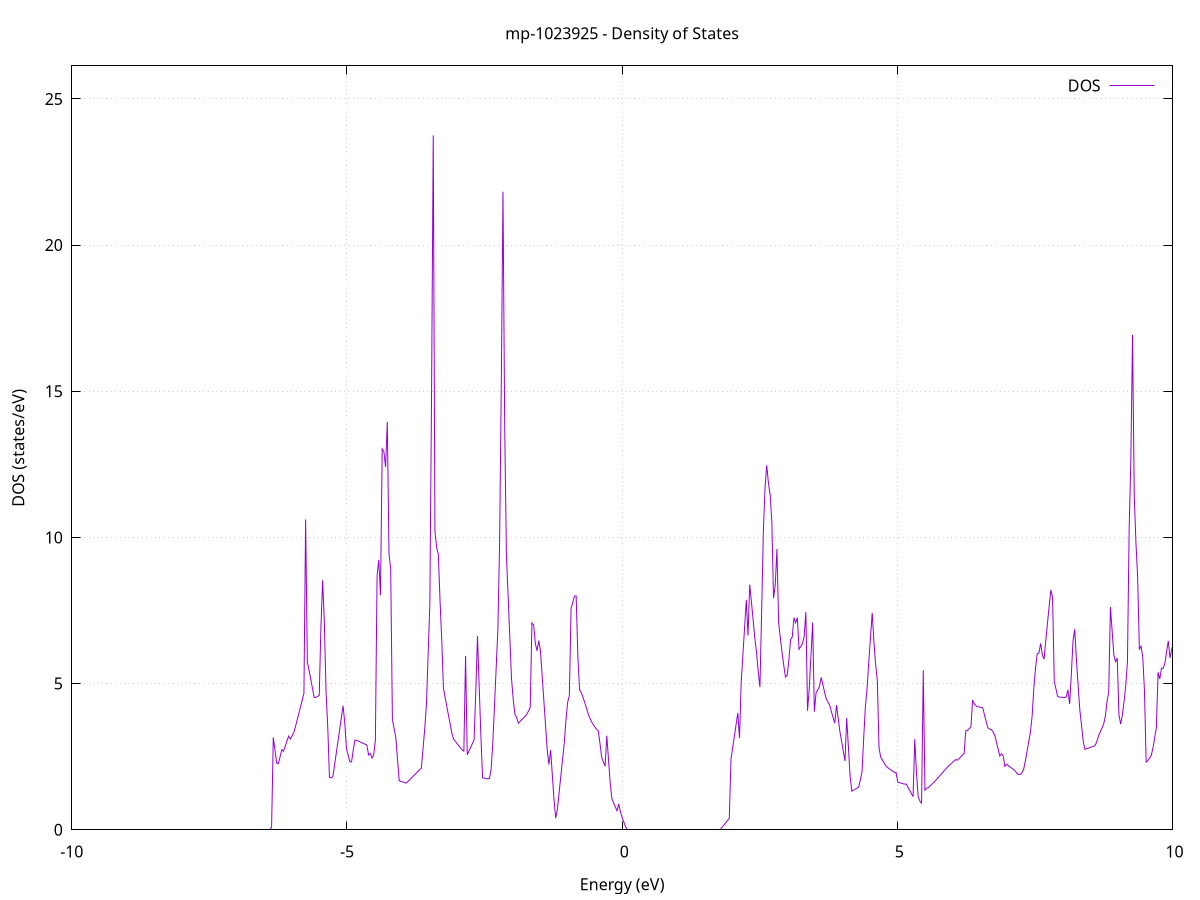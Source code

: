 set title 'mp-1023925 - Density of States'
set xlabel 'Energy (eV)'
set ylabel 'DOS (states/eV)'
set grid
set xrange [-10:10]
set yrange [0:26.129]
set xzeroaxis lt -1
set terminal png size 800,600
set output 'mp-1023925_dos_gnuplot.png'
plot '-' using 1:2 with lines title 'DOS'
-41.181500 0.000000
-41.150600 0.000000
-41.119700 0.000000
-41.088800 0.000000
-41.057900 0.000000
-41.026900 0.000000
-40.996000 0.000000
-40.965100 0.000000
-40.934200 0.000000
-40.903300 0.000000
-40.872400 0.000000
-40.841400 0.000000
-40.810500 0.000000
-40.779600 0.000000
-40.748700 0.000000
-40.717800 0.000000
-40.686900 0.000000
-40.655900 0.000000
-40.625000 0.000000
-40.594100 0.000000
-40.563200 0.000000
-40.532300 0.000000
-40.501400 0.000000
-40.470400 0.000000
-40.439500 0.000000
-40.408600 0.000000
-40.377700 0.000000
-40.346800 0.000000
-40.315900 0.000000
-40.284900 0.000000
-40.254000 0.000000
-40.223100 0.000000
-40.192200 0.000000
-40.161300 0.000000
-40.130400 0.000000
-40.099400 0.000000
-40.068500 0.000000
-40.037600 0.000000
-40.006700 0.000000
-39.975800 0.000000
-39.944900 0.000000
-39.913900 0.000000
-39.883000 0.000000
-39.852100 0.000000
-39.821200 0.000000
-39.790300 0.000000
-39.759400 0.000000
-39.728500 0.000000
-39.697500 0.000000
-39.666600 0.000000
-39.635700 0.000000
-39.604800 0.000000
-39.573900 0.000000
-39.543000 0.000000
-39.512000 0.000000
-39.481100 0.000000
-39.450200 0.000000
-39.419300 0.000000
-39.388400 0.000000
-39.357500 0.000000
-39.326500 0.000000
-39.295600 0.000000
-39.264700 0.000000
-39.233800 0.000000
-39.202900 0.000000
-39.172000 0.000000
-39.141000 0.000000
-39.110100 0.000000
-39.079200 0.000000
-39.048300 0.000000
-39.017400 0.000000
-38.986500 0.000000
-38.955500 0.000000
-38.924600 0.000000
-38.893700 0.000000
-38.862800 0.000000
-38.831900 0.000000
-38.801000 0.000000
-38.770000 0.000000
-38.739100 0.000000
-38.708200 0.000000
-38.677300 0.000000
-38.646400 0.000000
-38.615500 0.000000
-38.584500 0.000000
-38.553600 0.000000
-38.522700 0.000000
-38.491800 0.000000
-38.460900 0.000000
-38.430000 0.000000
-38.399000 0.000000
-38.368100 18.026700
-38.337200 32.015800
-38.306300 18.551400
-38.275400 12.544000
-38.244500 13.430800
-38.213500 18.623800
-38.182600 29.931300
-38.151700 91.644000
-38.120800 41.831000
-38.089900 26.146900
-38.059000 6.517300
-38.028000 0.000000
-37.997100 0.000000
-37.966200 0.000000
-37.935300 0.000000
-37.904400 0.000000
-37.873500 0.000000
-37.842500 0.000000
-37.811600 0.000000
-37.780700 0.000000
-37.749800 0.000000
-37.718900 0.000000
-37.688000 0.000000
-37.657000 0.000000
-37.626100 0.000000
-37.595200 0.000000
-37.564300 0.000000
-37.533400 0.000000
-37.502500 0.000000
-37.471500 0.000000
-37.440600 0.000000
-37.409700 0.000000
-37.378800 0.000000
-37.347900 0.000000
-37.317000 0.000000
-37.286100 0.000000
-37.255100 0.000000
-37.224200 0.000000
-37.193300 0.000000
-37.162400 0.000000
-37.131500 0.000000
-37.100600 0.000000
-37.069600 0.000000
-37.038700 0.000000
-37.007800 0.000000
-36.976900 0.000000
-36.946000 0.000000
-36.915100 0.000000
-36.884100 0.000000
-36.853200 0.000000
-36.822300 0.000000
-36.791400 0.000000
-36.760500 0.000000
-36.729600 0.000000
-36.698600 0.000000
-36.667700 0.000000
-36.636800 0.000000
-36.605900 0.000000
-36.575000 0.000000
-36.544100 0.000000
-36.513100 0.000000
-36.482200 0.000000
-36.451300 0.000000
-36.420400 0.000000
-36.389500 0.000000
-36.358600 0.000000
-36.327600 0.000000
-36.296700 0.000000
-36.265800 0.000000
-36.234900 0.000000
-36.204000 0.000000
-36.173100 0.000000
-36.142100 0.000000
-36.111200 0.000000
-36.080300 0.000000
-36.049400 0.000000
-36.018500 0.000000
-35.987600 0.000000
-35.956600 0.000000
-35.925700 0.000000
-35.894800 0.000000
-35.863900 0.000000
-35.833000 0.000000
-35.802100 0.000000
-35.771100 0.000000
-35.740200 0.000000
-35.709300 0.000000
-35.678400 0.000000
-35.647500 0.000000
-35.616600 0.000000
-35.585600 0.000000
-35.554700 0.000000
-35.523800 0.000000
-35.492900 0.000000
-35.462000 0.000000
-35.431100 0.000000
-35.400100 0.000000
-35.369200 0.000000
-35.338300 0.000000
-35.307400 0.000000
-35.276500 0.000000
-35.245600 0.000000
-35.214600 0.000000
-35.183700 0.000000
-35.152800 0.000000
-35.121900 0.000000
-35.091000 0.000000
-35.060100 0.000000
-35.029200 0.000000
-34.998200 0.000000
-34.967300 0.000000
-34.936400 0.000000
-34.905500 0.000000
-34.874600 0.000000
-34.843700 0.000000
-34.812700 0.000000
-34.781800 0.000000
-34.750900 0.000000
-34.720000 0.000000
-34.689100 0.000000
-34.658200 0.000000
-34.627200 0.000000
-34.596300 0.000000
-34.565400 0.000000
-34.534500 0.000000
-34.503600 0.000000
-34.472700 0.000000
-34.441700 0.000000
-34.410800 0.000000
-34.379900 0.000000
-34.349000 0.000000
-34.318100 0.000000
-34.287200 0.000000
-34.256200 0.000000
-34.225300 0.000000
-34.194400 0.000000
-34.163500 0.000000
-34.132600 0.000000
-34.101700 0.000000
-34.070700 0.000000
-34.039800 0.000000
-34.008900 0.000000
-33.978000 0.000000
-33.947100 0.000000
-33.916200 0.000000
-33.885200 0.000000
-33.854300 0.000000
-33.823400 0.000000
-33.792500 0.000000
-33.761600 0.000000
-33.730700 0.000000
-33.699700 0.000000
-33.668800 0.000000
-33.637900 0.000000
-33.607000 0.000000
-33.576100 0.000000
-33.545200 0.000000
-33.514200 0.000000
-33.483300 0.000000
-33.452400 0.000000
-33.421500 0.000000
-33.390600 0.000000
-33.359700 0.000000
-33.328700 0.000000
-33.297800 0.000000
-33.266900 0.000000
-33.236000 0.000000
-33.205100 0.000000
-33.174200 0.000000
-33.143200 0.000000
-33.112300 0.000000
-33.081400 0.000000
-33.050500 0.000000
-33.019600 0.000000
-32.988700 0.000000
-32.957700 0.000000
-32.926800 0.000000
-32.895900 0.000000
-32.865000 0.000000
-32.834100 0.000000
-32.803200 0.000000
-32.772200 0.000000
-32.741300 0.000000
-32.710400 0.000000
-32.679500 0.000000
-32.648600 0.000000
-32.617700 0.000000
-32.586800 0.000000
-32.555800 0.000000
-32.524900 0.000000
-32.494000 0.000000
-32.463100 0.000000
-32.432200 0.000000
-32.401300 0.000000
-32.370300 0.000000
-32.339400 0.000000
-32.308500 0.000000
-32.277600 0.000000
-32.246700 0.000000
-32.215800 0.000000
-32.184800 0.000000
-32.153900 0.000000
-32.123000 0.000000
-32.092100 0.000000
-32.061200 0.000000
-32.030300 0.000000
-31.999300 0.000000
-31.968400 0.000000
-31.937500 0.000000
-31.906600 0.000000
-31.875700 0.000000
-31.844800 0.000000
-31.813800 0.000000
-31.782900 0.000000
-31.752000 0.000000
-31.721100 0.000000
-31.690200 0.000000
-31.659300 0.000000
-31.628300 0.000000
-31.597400 0.000000
-31.566500 0.000000
-31.535600 0.000000
-31.504700 0.000000
-31.473800 0.000000
-31.442800 0.000000
-31.411900 0.000000
-31.381000 0.000000
-31.350100 0.000000
-31.319200 0.000000
-31.288300 0.000000
-31.257300 0.000000
-31.226400 0.000000
-31.195500 0.000000
-31.164600 0.000000
-31.133700 0.000000
-31.102800 0.000000
-31.071800 0.000000
-31.040900 0.000000
-31.010000 0.000000
-30.979100 0.000000
-30.948200 0.000000
-30.917300 0.000000
-30.886300 0.000000
-30.855400 0.000000
-30.824500 0.000000
-30.793600 0.000000
-30.762700 0.000000
-30.731800 0.000000
-30.700800 0.000000
-30.669900 0.000000
-30.639000 0.000000
-30.608100 0.000000
-30.577200 0.000000
-30.546300 0.000000
-30.515300 0.000000
-30.484400 0.000000
-30.453500 0.000000
-30.422600 0.000000
-30.391700 0.000000
-30.360800 0.000000
-30.329800 0.000000
-30.298900 0.000000
-30.268000 0.000000
-30.237100 0.000000
-30.206200 0.000000
-30.175300 0.000000
-30.144400 0.000000
-30.113400 0.000000
-30.082500 0.000000
-30.051600 0.000000
-30.020700 0.000000
-29.989800 0.000000
-29.958900 0.000000
-29.927900 0.000000
-29.897000 0.000000
-29.866100 0.000000
-29.835200 0.000000
-29.804300 0.000000
-29.773400 0.000000
-29.742400 0.000000
-29.711500 0.000000
-29.680600 0.000000
-29.649700 0.000000
-29.618800 0.000000
-29.587900 0.000000
-29.556900 0.000000
-29.526000 0.000000
-29.495100 0.000000
-29.464200 0.000000
-29.433300 0.000000
-29.402400 0.000000
-29.371400 0.000000
-29.340500 0.000000
-29.309600 0.000000
-29.278700 0.000000
-29.247800 0.000000
-29.216900 0.000000
-29.185900 0.000000
-29.155000 0.000000
-29.124100 0.000000
-29.093200 0.000000
-29.062300 0.000000
-29.031400 0.000000
-29.000400 0.000000
-28.969500 0.000000
-28.938600 0.000000
-28.907700 0.000000
-28.876800 0.000000
-28.845900 0.000000
-28.814900 0.000000
-28.784000 0.000000
-28.753100 0.000000
-28.722200 0.000000
-28.691300 0.000000
-28.660400 0.000000
-28.629400 0.000000
-28.598500 0.000000
-28.567600 0.000000
-28.536700 0.000000
-28.505800 0.000000
-28.474900 0.000000
-28.443900 0.000000
-28.413000 0.000000
-28.382100 0.000000
-28.351200 0.000000
-28.320300 0.000000
-28.289400 0.000000
-28.258400 0.000000
-28.227500 0.000000
-28.196600 0.000000
-28.165700 0.000000
-28.134800 0.000000
-28.103900 0.000000
-28.072900 0.000000
-28.042000 0.000000
-28.011100 0.000000
-27.980200 0.000000
-27.949300 0.000000
-27.918400 0.000000
-27.887500 0.000000
-27.856500 0.000000
-27.825600 0.000000
-27.794700 0.000000
-27.763800 0.000000
-27.732900 0.000000
-27.702000 0.000000
-27.671000 0.000000
-27.640100 0.000000
-27.609200 0.000000
-27.578300 0.000000
-27.547400 0.000000
-27.516500 0.000000
-27.485500 0.000000
-27.454600 0.000000
-27.423700 0.000000
-27.392800 0.000000
-27.361900 0.000000
-27.331000 0.000000
-27.300000 0.000000
-27.269100 0.000000
-27.238200 0.000000
-27.207300 0.000000
-27.176400 0.000000
-27.145500 0.000000
-27.114500 0.000000
-27.083600 0.000000
-27.052700 0.000000
-27.021800 0.000000
-26.990900 0.000000
-26.960000 0.000000
-26.929000 0.000000
-26.898100 0.000000
-26.867200 0.000000
-26.836300 0.000000
-26.805400 0.000000
-26.774500 0.000000
-26.743500 0.000000
-26.712600 0.000000
-26.681700 0.000000
-26.650800 0.000000
-26.619900 0.000000
-26.589000 0.000000
-26.558000 0.000000
-26.527100 0.000000
-26.496200 0.000000
-26.465300 0.000000
-26.434400 0.000000
-26.403500 0.000000
-26.372500 0.000000
-26.341600 0.000000
-26.310700 0.000000
-26.279800 0.000000
-26.248900 0.000000
-26.218000 0.000000
-26.187000 0.000000
-26.156100 0.000000
-26.125200 0.000000
-26.094300 0.000000
-26.063400 0.000000
-26.032500 0.000000
-26.001500 0.000000
-25.970600 0.000000
-25.939700 0.000000
-25.908800 0.000000
-25.877900 0.000000
-25.847000 0.000000
-25.816000 0.000000
-25.785100 0.000000
-25.754200 0.000000
-25.723300 0.000000
-25.692400 0.000000
-25.661500 0.000000
-25.630500 0.000000
-25.599600 0.000000
-25.568700 0.000000
-25.537800 0.000000
-25.506900 0.000000
-25.476000 0.000000
-25.445100 0.000000
-25.414100 0.000000
-25.383200 0.000000
-25.352300 0.000000
-25.321400 0.000000
-25.290500 0.000000
-25.259600 0.000000
-25.228600 0.000000
-25.197700 0.000000
-25.166800 0.000000
-25.135900 0.000000
-25.105000 0.000000
-25.074100 0.000000
-25.043100 0.000000
-25.012200 0.000000
-24.981300 0.000000
-24.950400 0.000000
-24.919500 0.000000
-24.888600 0.000000
-24.857600 0.000000
-24.826700 0.000000
-24.795800 0.000000
-24.764900 0.000000
-24.734000 0.000000
-24.703100 0.000000
-24.672100 0.000000
-24.641200 0.000000
-24.610300 0.000000
-24.579400 0.000000
-24.548500 0.000000
-24.517600 0.000000
-24.486600 0.000000
-24.455700 0.000000
-24.424800 0.000000
-24.393900 0.000000
-24.363000 0.000000
-24.332100 0.000000
-24.301100 0.000000
-24.270200 0.000000
-24.239300 0.000000
-24.208400 0.000000
-24.177500 0.000000
-24.146600 0.000000
-24.115600 0.000000
-24.084700 0.000000
-24.053800 0.000000
-24.022900 0.000000
-23.992000 0.000000
-23.961100 0.000000
-23.930100 0.000000
-23.899200 0.000000
-23.868300 0.000000
-23.837400 0.000000
-23.806500 0.000000
-23.775600 0.000000
-23.744600 0.000000
-23.713700 0.000000
-23.682800 0.000000
-23.651900 0.000000
-23.621000 0.000000
-23.590100 0.000000
-23.559100 0.000000
-23.528200 0.000000
-23.497300 0.000000
-23.466400 0.000000
-23.435500 0.000000
-23.404600 0.000000
-23.373600 0.000000
-23.342700 0.000000
-23.311800 0.000000
-23.280900 0.000000
-23.250000 0.000000
-23.219100 0.000000
-23.188100 0.000000
-23.157200 0.000000
-23.126300 0.000000
-23.095400 0.000000
-23.064500 0.000000
-23.033600 0.000000
-23.002700 0.000000
-22.971700 0.000000
-22.940800 0.000000
-22.909900 0.000000
-22.879000 0.000000
-22.848100 0.000000
-22.817200 0.000000
-22.786200 0.000000
-22.755300 0.000000
-22.724400 0.000000
-22.693500 0.000000
-22.662600 0.000000
-22.631700 0.000000
-22.600700 0.000000
-22.569800 0.000000
-22.538900 0.000000
-22.508000 0.000000
-22.477100 0.000000
-22.446200 0.000000
-22.415200 0.000000
-22.384300 0.000000
-22.353400 0.000000
-22.322500 0.000000
-22.291600 0.000000
-22.260700 0.000000
-22.229700 0.000000
-22.198800 0.000000
-22.167900 0.000000
-22.137000 0.000000
-22.106100 0.000000
-22.075200 0.000000
-22.044200 0.000000
-22.013300 0.000000
-21.982400 0.000000
-21.951500 0.000000
-21.920600 0.000000
-21.889700 0.000000
-21.858700 0.000000
-21.827800 0.000000
-21.796900 0.000000
-21.766000 0.000000
-21.735100 0.000000
-21.704200 0.000000
-21.673200 0.000000
-21.642300 0.000000
-21.611400 0.000000
-21.580500 0.000000
-21.549600 0.000000
-21.518700 0.000000
-21.487700 0.000000
-21.456800 0.000000
-21.425900 0.000000
-21.395000 0.000000
-21.364100 0.000000
-21.333200 0.000000
-21.302200 0.000000
-21.271300 0.000000
-21.240400 0.000000
-21.209500 0.000000
-21.178600 0.000000
-21.147700 0.000000
-21.116700 0.000000
-21.085800 0.000000
-21.054900 0.000000
-21.024000 0.000000
-20.993100 0.000000
-20.962200 0.000000
-20.931200 0.000000
-20.900300 0.000000
-20.869400 0.000000
-20.838500 0.000000
-20.807600 0.000000
-20.776700 0.000000
-20.745800 0.000000
-20.714800 0.000000
-20.683900 0.000000
-20.653000 0.000000
-20.622100 0.000000
-20.591200 0.000000
-20.560300 0.000000
-20.529300 0.000000
-20.498400 0.000000
-20.467500 0.000000
-20.436600 0.000000
-20.405700 0.000000
-20.374800 0.000000
-20.343800 0.000000
-20.312900 0.000000
-20.282000 0.000000
-20.251100 0.000000
-20.220200 0.000000
-20.189300 0.000000
-20.158300 0.000000
-20.127400 0.000000
-20.096500 0.000000
-20.065600 0.000000
-20.034700 0.000000
-20.003800 0.000000
-19.972800 0.000000
-19.941900 0.000000
-19.911000 0.000000
-19.880100 0.000000
-19.849200 0.000000
-19.818300 0.000000
-19.787300 0.000000
-19.756400 0.000000
-19.725500 0.000000
-19.694600 0.000000
-19.663700 0.000000
-19.632800 0.000000
-19.601800 0.000000
-19.570900 0.000000
-19.540000 0.000000
-19.509100 0.000000
-19.478200 0.000000
-19.447300 0.000000
-19.416300 0.000000
-19.385400 0.000000
-19.354500 0.000000
-19.323600 0.000000
-19.292700 0.000000
-19.261800 0.000000
-19.230800 0.000000
-19.199900 0.000000
-19.169000 0.000000
-19.138100 0.000000
-19.107200 0.000000
-19.076300 0.000000
-19.045300 0.000000
-19.014400 0.000000
-18.983500 0.000000
-18.952600 0.000000
-18.921700 0.000000
-18.890800 0.000000
-18.859800 0.000000
-18.828900 0.000000
-18.798000 0.000000
-18.767100 0.000000
-18.736200 0.000000
-18.705300 0.000000
-18.674300 0.000000
-18.643400 0.000000
-18.612500 0.000000
-18.581600 0.000000
-18.550700 0.000000
-18.519800 0.000000
-18.488800 0.000000
-18.457900 0.000000
-18.427000 0.000000
-18.396100 0.000000
-18.365200 0.000000
-18.334300 0.000000
-18.303400 0.000000
-18.272400 0.000000
-18.241500 0.000000
-18.210600 0.000000
-18.179700 0.000000
-18.148800 0.000000
-18.117900 0.000000
-18.086900 0.000000
-18.056000 0.000000
-18.025100 0.000000
-17.994200 0.000000
-17.963300 0.000000
-17.932400 0.000000
-17.901400 0.000000
-17.870500 0.000000
-17.839600 0.000000
-17.808700 0.000000
-17.777800 0.000000
-17.746900 0.000000
-17.715900 0.000000
-17.685000 0.000000
-17.654100 0.000000
-17.623200 0.000000
-17.592300 0.000000
-17.561400 0.000000
-17.530400 0.000000
-17.499500 0.000000
-17.468600 0.000000
-17.437700 0.000000
-17.406800 0.000000
-17.375900 0.000000
-17.344900 0.000000
-17.314000 0.000000
-17.283100 0.000000
-17.252200 0.000000
-17.221300 0.000000
-17.190400 0.000000
-17.159400 0.000000
-17.128500 0.000000
-17.097600 0.000000
-17.066700 0.000000
-17.035800 0.000000
-17.004900 0.000000
-16.973900 0.000000
-16.943000 0.000000
-16.912100 0.000000
-16.881200 0.000000
-16.850300 0.000000
-16.819400 0.000000
-16.788400 0.000000
-16.757500 0.000000
-16.726600 0.000000
-16.695700 0.000000
-16.664800 0.000000
-16.633900 0.000000
-16.602900 0.000000
-16.572000 0.000000
-16.541100 0.000000
-16.510200 0.000000
-16.479300 0.000000
-16.448400 0.000000
-16.417400 0.000000
-16.386500 0.000000
-16.355600 0.000000
-16.324700 0.000000
-16.293800 0.000000
-16.262900 0.000000
-16.231900 0.000000
-16.201000 0.000000
-16.170100 0.000000
-16.139200 0.000000
-16.108300 0.000000
-16.077400 0.000000
-16.046400 0.000000
-16.015500 0.000000
-15.984600 0.000000
-15.953700 0.000000
-15.922800 0.000000
-15.891900 0.000000
-15.861000 0.000000
-15.830000 0.000000
-15.799100 0.000000
-15.768200 0.000000
-15.737300 0.000000
-15.706400 0.000000
-15.675500 0.000000
-15.644500 0.000000
-15.613600 0.000000
-15.582700 0.000000
-15.551800 0.000000
-15.520900 0.000000
-15.490000 0.000000
-15.459000 0.000000
-15.428100 0.000000
-15.397200 0.000000
-15.366300 0.000000
-15.335400 0.000000
-15.304500 0.000000
-15.273500 0.000000
-15.242600 0.000000
-15.211700 0.000000
-15.180800 0.000000
-15.149900 0.000000
-15.119000 0.000000
-15.088000 0.000000
-15.057100 0.000000
-15.026200 0.000000
-14.995300 0.000000
-14.964400 0.000000
-14.933500 0.000000
-14.902500 0.000000
-14.871600 0.000000
-14.840700 0.000000
-14.809800 0.000000
-14.778900 0.000000
-14.748000 0.000000
-14.717000 0.040300
-14.686100 0.250400
-14.655200 0.482500
-14.624300 0.714500
-14.593400 0.946600
-14.562500 1.178600
-14.531500 1.410700
-14.500600 0.815400
-14.469700 0.840100
-14.438800 0.864800
-14.407900 0.889400
-14.377000 0.914100
-14.346000 0.938800
-14.315100 0.963500
-14.284200 0.988100
-14.253300 1.012800
-14.222400 1.037500
-14.191500 1.062100
-14.160500 1.086800
-14.129600 1.091200
-14.098700 1.085400
-14.067800 1.079600
-14.036900 1.073800
-14.006000 1.068000
-13.975000 1.066600
-13.944100 1.081500
-13.913200 1.097500
-13.882300 1.113500
-13.851400 1.129600
-13.820500 1.145600
-13.789500 1.161600
-13.758600 1.177700
-13.727700 1.193700
-13.696800 1.209700
-13.665900 1.225700
-13.635000 1.241800
-13.604000 1.257800
-13.573100 1.273800
-13.542200 1.289900
-13.511300 1.323700
-13.480400 1.369000
-13.449500 1.399000
-13.418600 1.429100
-13.387600 1.459200
-13.356700 1.489200
-13.325800 1.519300
-13.294900 1.549300
-13.264000 1.580100
-13.233100 1.613800
-13.202100 1.647700
-13.171200 1.681500
-13.140300 1.715300
-13.109400 2.380800
-13.078500 3.813700
-13.047600 4.360400
-13.016600 4.164300
-12.985700 4.382300
-12.954800 4.600300
-12.923900 4.839200
-12.893000 5.184800
-12.862100 5.433400
-12.831100 5.753600
-12.800200 6.173900
-12.769300 6.596700
-12.738400 7.019400
-12.707500 9.120700
-12.676600 8.581800
-12.645600 8.122100
-12.614700 7.659800
-12.583800 7.209300
-12.552900 7.340500
-12.522000 8.285500
-12.491100 9.230600
-12.460100 8.886300
-12.429200 10.467600
-12.398300 16.279400
-12.367400 11.212200
-12.336500 6.602200
-12.305600 6.813600
-12.274600 7.282900
-12.243700 3.554900
-12.212800 0.000000
-12.181900 0.000000
-12.151000 0.000000
-12.120100 0.000000
-12.089100 0.000000
-12.058200 0.000000
-12.027300 0.000000
-11.996400 0.000000
-11.965500 0.000000
-11.934600 0.000000
-11.903600 0.000000
-11.872700 0.000000
-11.841800 0.000000
-11.810900 0.000000
-11.780000 0.000000
-11.749100 0.000000
-11.718100 0.000000
-11.687200 0.000000
-11.656300 0.000000
-11.625400 0.000000
-11.594500 0.000000
-11.563600 0.000000
-11.532600 0.000000
-11.501700 0.000000
-11.470800 0.000000
-11.439900 0.000000
-11.409000 0.000000
-11.378100 0.000000
-11.347100 0.000000
-11.316200 0.000000
-11.285300 0.000000
-11.254400 0.000000
-11.223500 0.000000
-11.192600 0.000000
-11.161700 0.000000
-11.130700 0.000000
-11.099800 0.000000
-11.068900 0.000000
-11.038000 0.000000
-11.007100 0.000000
-10.976200 0.000000
-10.945200 0.000000
-10.914300 0.000000
-10.883400 0.000000
-10.852500 0.000000
-10.821600 0.000000
-10.790700 0.000000
-10.759700 0.000000
-10.728800 0.000000
-10.697900 0.000000
-10.667000 0.000000
-10.636100 0.000000
-10.605200 0.000000
-10.574200 0.000000
-10.543300 0.000000
-10.512400 0.000000
-10.481500 0.000000
-10.450600 0.000000
-10.419700 0.000000
-10.388700 0.000000
-10.357800 0.000000
-10.326900 0.000000
-10.296000 0.000000
-10.265100 0.000000
-10.234200 0.000000
-10.203200 0.000000
-10.172300 0.000000
-10.141400 0.000000
-10.110500 0.000000
-10.079600 0.000000
-10.048700 0.000000
-10.017700 0.000000
-9.986800 0.000000
-9.955900 0.000000
-9.925000 0.000000
-9.894100 0.000000
-9.863200 0.000000
-9.832200 0.000000
-9.801300 0.000000
-9.770400 0.000000
-9.739500 0.000000
-9.708600 0.000000
-9.677700 0.000000
-9.646700 0.000000
-9.615800 0.000000
-9.584900 0.000000
-9.554000 0.000000
-9.523100 0.000000
-9.492200 0.000000
-9.461200 0.000000
-9.430300 0.000000
-9.399400 0.000000
-9.368500 0.000000
-9.337600 0.000000
-9.306700 0.000000
-9.275700 0.000000
-9.244800 0.000000
-9.213900 0.000000
-9.183000 0.000000
-9.152100 0.000000
-9.121200 0.000000
-9.090200 0.000000
-9.059300 0.000000
-9.028400 0.000000
-8.997500 0.000000
-8.966600 0.000000
-8.935700 0.000000
-8.904700 0.000000
-8.873800 0.000000
-8.842900 0.000000
-8.812000 0.000000
-8.781100 0.000000
-8.750200 0.000000
-8.719300 0.000000
-8.688300 0.000000
-8.657400 0.000000
-8.626500 0.000000
-8.595600 0.000000
-8.564700 0.000000
-8.533800 0.000000
-8.502800 0.000000
-8.471900 0.000000
-8.441000 0.000000
-8.410100 0.000000
-8.379200 0.000000
-8.348300 0.000000
-8.317300 0.000000
-8.286400 0.000000
-8.255500 0.000000
-8.224600 0.000000
-8.193700 0.000000
-8.162800 0.000000
-8.131800 0.000000
-8.100900 0.000000
-8.070000 0.000000
-8.039100 0.000000
-8.008200 0.000000
-7.977300 0.000000
-7.946300 0.000000
-7.915400 0.000000
-7.884500 0.000000
-7.853600 0.000000
-7.822700 0.000000
-7.791800 0.000000
-7.760800 0.000000
-7.729900 0.000000
-7.699000 0.000000
-7.668100 0.000000
-7.637200 0.000000
-7.606300 0.000000
-7.575300 0.000000
-7.544400 0.000000
-7.513500 0.000000
-7.482600 0.000000
-7.451700 0.000000
-7.420800 0.000000
-7.389800 0.000000
-7.358900 0.000000
-7.328000 0.000000
-7.297100 0.000000
-7.266200 0.000000
-7.235300 0.000000
-7.204300 0.000000
-7.173400 0.000000
-7.142500 0.000000
-7.111600 0.000000
-7.080700 0.000000
-7.049800 0.000000
-7.018800 0.000000
-6.987900 0.000000
-6.957000 0.000000
-6.926100 0.000000
-6.895200 0.000000
-6.864300 0.000000
-6.833300 0.000000
-6.802400 0.000000
-6.771500 0.000000
-6.740600 0.000000
-6.709700 0.000000
-6.678800 0.000000
-6.647800 0.000000
-6.616900 0.000000
-6.586000 0.000000
-6.555100 0.000000
-6.524200 0.000000
-6.493300 0.000000
-6.462300 0.000000
-6.431400 0.000000
-6.400500 0.008600
-6.369600 0.090100
-6.338700 3.158800
-6.307800 2.720200
-6.276900 2.281600
-6.245900 2.260400
-6.215000 2.501700
-6.184100 2.743000
-6.153200 2.684300
-6.122300 2.857500
-6.091400 3.030800
-6.060400 3.204000
-6.029500 3.099000
-5.998600 3.205000
-5.967700 3.323300
-5.936800 3.518200
-5.905900 3.747100
-5.874900 3.976100
-5.844000 4.205100
-5.813100 4.434000
-5.782200 4.663000
-5.751300 10.613500
-5.720400 5.761800
-5.689400 5.456300
-5.658500 5.150700
-5.627600 4.845200
-5.596700 4.531700
-5.565800 4.527900
-5.534900 4.563200
-5.503900 4.598400
-5.473000 6.948600
-5.442100 8.533100
-5.411200 7.105600
-5.380300 4.727300
-5.349400 3.529000
-5.318400 1.787700
-5.287500 1.777600
-5.256600 1.814300
-5.225700 2.209600
-5.194800 2.616200
-5.163900 3.022800
-5.132900 3.429400
-5.102000 3.836000
-5.071100 4.242600
-5.040200 3.661400
-5.009300 2.780600
-4.978400 2.552000
-4.947400 2.323400
-4.916500 2.322900
-4.885600 2.731600
-4.854700 3.069900
-4.823800 3.059400
-4.792900 3.032500
-4.761900 3.005500
-4.731000 2.978600
-4.700100 2.951600
-4.669200 2.924700
-4.638300 2.897700
-4.607400 2.557800
-4.576400 2.613900
-4.545500 2.453100
-4.514600 2.561400
-4.483700 3.060200
-4.452800 8.694500
-4.421900 9.235700
-4.390900 8.026700
-4.360000 13.030000
-4.329100 12.932000
-4.298200 12.410900
-4.267300 13.950900
-4.236400 9.451000
-4.205400 8.915600
-4.174500 3.770300
-4.143600 3.458200
-4.112700 3.146100
-4.081800 2.409100
-4.050900 1.679300
-4.020000 1.658200
-3.989000 1.637200
-3.958100 1.616200
-3.927200 1.595100
-3.896300 1.643800
-3.865400 1.702500
-3.834500 1.761100
-3.803500 1.819800
-3.772600 1.878500
-3.741700 1.937100
-3.710800 1.995800
-3.679900 2.054500
-3.649000 2.109700
-3.618000 2.763800
-3.587100 3.459600
-3.556200 4.284600
-3.525300 5.990100
-3.494400 7.695600
-3.463500 14.805600
-3.432500 23.753800
-3.401600 10.212500
-3.370700 9.654200
-3.339800 9.417800
-3.308900 7.840200
-3.278000 6.495300
-3.247000 4.835800
-3.216100 4.524200
-3.185200 4.213700
-3.154300 3.906800
-3.123400 3.600000
-3.092500 3.293100
-3.061500 3.095400
-3.030600 3.022100
-2.999700 2.948800
-2.968800 2.875600
-2.937900 2.802300
-2.907000 2.731200
-2.876000 2.690800
-2.845100 5.946900
-2.814200 2.563600
-2.783300 2.691700
-2.752400 2.819700
-2.721500 2.947800
-2.690500 3.075800
-2.659600 4.703300
-2.628700 6.624400
-2.597800 4.919000
-2.566900 3.213500
-2.536000 1.776300
-2.505000 1.764400
-2.474100 1.752600
-2.443200 1.740800
-2.412300 1.749600
-2.381400 2.045400
-2.350500 2.950700
-2.319500 4.238000
-2.288600 5.552600
-2.257700 6.867100
-2.226800 9.807800
-2.195900 15.226600
-2.165000 21.823200
-2.134000 13.782400
-2.103100 9.410300
-2.072200 8.000200
-2.041300 6.590100
-2.010400 5.180000
-1.979500 4.467100
-1.948500 3.945700
-1.917600 3.849000
-1.886700 3.644800
-1.855800 3.704700
-1.824900 3.764500
-1.794000 3.824400
-1.763000 3.884200
-1.732100 3.954600
-1.701200 4.063400
-1.670300 4.174800
-1.639400 7.073200
-1.608500 7.004400
-1.577600 6.374700
-1.546600 6.121700
-1.515700 6.468900
-1.484800 6.138300
-1.453900 5.283900
-1.423000 4.430100
-1.392100 3.576200
-1.361100 2.722400
-1.330200 2.229700
-1.299300 2.722500
-1.268400 1.867700
-1.237500 1.013000
-1.206600 0.398000
-1.175600 0.718800
-1.144700 1.280300
-1.113800 1.841900
-1.082900 2.403400
-1.052000 2.965000
-1.021100 3.739500
-0.990100 4.359600
-0.959200 4.589300
-0.928300 7.565900
-0.897400 7.777300
-0.866500 7.988700
-0.835600 8.000800
-0.804600 5.913800
-0.773700 4.805600
-0.742800 4.684600
-0.711900 4.531500
-0.681000 4.360100
-0.650100 4.170500
-0.619100 3.980900
-0.588200 3.824700
-0.557300 3.701600
-0.526400 3.603000
-0.495500 3.514500
-0.464600 3.435500
-0.433600 3.382100
-0.402700 2.954700
-0.371800 2.475000
-0.340900 2.326300
-0.310000 2.177700
-0.279100 3.218300
-0.248100 2.406600
-0.217200 1.594900
-0.186300 1.061600
-0.155400 0.923900
-0.124500 0.786300
-0.093600 0.648700
-0.062600 0.883200
-0.031700 0.613800
-0.000800 0.428100
0.030100 0.267400
0.061000 0.106700
0.091900 0.000000
0.122900 0.000000
0.153800 0.000000
0.184700 0.000000
0.215600 0.000000
0.246500 0.000000
0.277400 0.000000
0.308400 0.000000
0.339300 0.000000
0.370200 0.000000
0.401100 0.000000
0.432000 0.000000
0.462900 0.000000
0.493900 0.000000
0.524800 0.000000
0.555700 0.000000
0.586600 0.000000
0.617500 0.000000
0.648400 0.000000
0.679400 0.000000
0.710300 0.000000
0.741200 0.000000
0.772100 0.000000
0.803000 0.000000
0.833900 0.000000
0.864800 0.000000
0.895800 0.000000
0.926700 0.000000
0.957600 0.000000
0.988500 0.000000
1.019400 0.000000
1.050300 0.000000
1.081300 0.000000
1.112200 0.000000
1.143100 0.000000
1.174000 0.000000
1.204900 0.000000
1.235800 0.000000
1.266800 0.000000
1.297700 0.000000
1.328600 0.000000
1.359500 0.000000
1.390400 0.000000
1.421300 0.000000
1.452300 0.000000
1.483200 0.000000
1.514100 0.000000
1.545000 0.000000
1.575900 0.000000
1.606800 0.000000
1.637800 0.000000
1.668700 0.000000
1.699600 0.000000
1.730500 0.000000
1.761400 0.000000
1.792300 0.031900
1.823300 0.103900
1.854200 0.175900
1.885100 0.247900
1.916000 0.319900
1.946900 0.391900
1.977800 2.419800
2.008800 2.814100
2.039700 3.208400
2.070600 3.602700
2.101500 3.997000
2.132400 3.132300
2.163300 5.049900
2.194300 5.987400
2.225200 6.924800
2.256100 7.862300
2.287000 6.646300
2.317900 8.383300
2.348800 7.804800
2.379800 7.178700
2.410700 6.558300
2.441600 6.078700
2.472500 5.404600
2.503400 4.880500
2.534300 7.443000
2.565300 10.164200
2.596200 11.692000
2.627100 12.465900
2.658000 11.862200
2.688900 11.459200
2.719800 10.546500
2.750800 7.925400
2.781700 8.368900
2.812600 9.606000
2.843500 7.073200
2.874400 6.567400
2.905300 6.061500
2.936300 5.626700
2.967200 5.225100
2.998100 5.277200
3.029000 5.788400
3.059900 6.501500
3.090800 6.594800
3.121700 7.255600
3.152700 7.075400
3.183600 7.255700
3.214500 6.173500
3.245400 6.269700
3.276300 6.366000
3.307200 6.613400
3.338200 7.445900
3.369100 4.072700
3.400000 4.843000
3.430900 5.963700
3.461800 7.084400
3.492700 4.042200
3.523700 4.684700
3.554600 4.789500
3.585500 4.894300
3.616400 5.212200
3.647300 4.959500
3.678200 4.706700
3.709200 4.472400
3.740100 4.366200
3.771000 4.256200
3.801900 4.042500
3.832800 3.841900
3.863700 3.646300
3.894700 4.264400
3.925600 3.808200
3.956500 3.364400
3.987400 3.026700
4.018300 2.689000
4.049200 2.351300
4.080200 3.828100
4.111100 2.829000
4.142000 1.829800
4.172900 1.319600
4.203800 1.354100
4.234700 1.388500
4.265700 1.423000
4.296600 1.457500
4.327500 1.698200
4.358400 1.983700
4.389300 3.157500
4.420200 4.222100
4.451200 4.855200
4.482100 5.760500
4.513000 6.589700
4.543900 7.418900
4.574800 6.423200
4.605700 5.655900
4.636700 5.103100
4.667600 2.798100
4.698500 2.480700
4.729400 2.383000
4.760300 2.285400
4.791200 2.187700
4.822200 2.129300
4.853100 2.088300
4.884000 2.047200
4.914900 2.006200
4.945800 1.965200
4.976700 1.961700
5.007700 1.633400
5.038600 1.614500
5.069500 1.595600
5.100400 1.576600
5.131300 1.561300
5.162200 1.565800
5.193200 1.457500
5.224100 1.349200
5.255000 1.240900
5.285900 1.132600
5.316800 3.098600
5.347700 1.957900
5.378700 1.138600
5.409600 0.980500
5.440500 0.911400
5.471400 5.454700
5.502300 1.351800
5.533200 1.424400
5.564100 1.440900
5.595100 1.497400
5.626000 1.553900
5.656900 1.610300
5.687800 1.669400
5.718700 1.735500
5.749600 1.801600
5.780600 1.867700
5.811500 1.933800
5.842400 1.999900
5.873300 2.066000
5.904200 2.132100
5.935100 2.186500
5.966100 2.239700
5.997000 2.292900
6.027900 2.346100
6.058800 2.399300
6.089700 2.379900
6.120600 2.430100
6.151600 2.491700
6.182500 2.553200
6.213400 2.614800
6.244300 3.387500
6.275200 3.402500
6.306100 3.457300
6.337100 3.512100
6.368000 4.441300
6.398900 4.304900
6.429800 4.242900
6.460700 4.208100
6.491600 4.197300
6.522600 4.186600
6.553500 4.164600
6.584400 3.926200
6.615300 3.687900
6.646200 3.481800
6.677100 3.446800
6.708100 3.427500
6.739000 3.348600
6.769900 3.244100
6.800800 3.001600
6.831700 2.759200
6.862600 2.522500
6.893600 2.604600
6.924500 2.520300
6.955400 2.167600
6.986300 2.240300
7.017200 2.195900
7.048100 2.151500
7.079100 2.107100
7.110000 2.062600
7.140900 2.016900
7.171800 1.932000
7.202700 1.891100
7.233600 1.894900
7.264600 1.948400
7.295500 2.067800
7.326400 2.351500
7.357300 2.681900
7.388200 3.016900
7.419100 3.352000
7.450100 3.896200
7.481000 4.860600
7.511900 5.543400
7.542800 6.025800
7.573700 6.045900
7.604600 6.377800
7.635600 5.975400
7.666500 5.835000
7.697400 6.475500
7.728300 7.064300
7.759200 7.653200
7.790100 8.202800
7.821100 7.937200
7.852000 5.070000
7.882900 4.813900
7.913800 4.557800
7.944700 4.539100
7.975600 4.534000
8.006500 4.528900
8.037500 4.523900
8.068400 4.547200
8.099300 4.790200
8.130200 4.302300
8.161100 5.278000
8.192000 6.446400
8.223000 6.858100
8.253900 5.837800
8.284800 4.936800
8.315700 4.113100
8.346600 3.573300
8.377500 3.033600
8.408500 2.749600
8.439400 2.770500
8.470300 2.791400
8.501200 2.812300
8.532100 2.833200
8.563000 2.854100
8.594000 2.882100
8.624900 3.019300
8.655800 3.212300
8.686700 3.342000
8.717600 3.476000
8.748500 3.610000
8.779500 3.882000
8.810400 4.381800
8.841300 4.726500
8.872200 7.619600
8.903100 6.802300
8.934000 5.985000
8.965000 5.748800
8.995900 5.873600
9.026800 3.934700
9.057700 3.615400
9.088600 3.915600
9.119500 4.382900
9.150500 4.935400
9.181400 5.750600
9.212300 10.265700
9.243200 12.651400
9.274100 16.928500
9.305000 11.404900
9.336000 9.811700
9.366900 8.624700
9.397800 6.177200
9.428700 6.278200
9.459600 5.912500
9.490500 4.756700
9.521500 2.317100
9.552400 2.367700
9.583300 2.446900
9.614200 2.545200
9.645100 2.796600
9.676000 3.143400
9.707000 3.497900
9.737900 5.387800
9.768800 5.159100
9.799700 5.530400
9.830600 5.521300
9.861500 5.700300
9.892500 6.081900
9.923400 6.463500
9.954300 5.877900
9.985200 6.162500
10.016100 6.403500
10.047000 9.281600
10.078000 13.648600
10.108900 8.507500
10.139800 7.371700
10.170700 6.894600
10.201600 7.711800
10.232500 7.398800
10.263400 4.141300
10.294400 4.027300
10.325300 4.072700
10.356200 4.118200
10.387100 4.085400
10.418000 3.992700
10.448900 3.900100
10.479900 3.807500
10.510800 3.714900
10.541700 3.702600
10.572600 3.920900
10.603500 3.779200
10.634400 3.710800
10.665400 4.024000
10.696300 4.339200
10.727200 4.659500
10.758100 4.968100
10.789000 5.120600
10.819900 6.236900
10.850900 6.122700
10.881800 6.008400
10.912700 7.535500
10.943600 6.440200
10.974500 4.604100
11.005400 4.309700
11.036400 5.175500
11.067300 6.316900
11.098200 7.458300
11.129100 9.093600
11.160000 6.889700
11.190900 6.909800
11.221900 6.889500
11.252800 6.419200
11.283700 5.932200
11.314600 6.419300
11.345500 6.919900
11.376400 6.929300
11.407400 9.585900
11.438300 5.734500
11.469200 4.188300
11.500100 4.207600
11.531000 13.578000
11.561900 5.006700
11.592900 5.101600
11.623800 8.464400
11.654700 5.504800
11.685600 5.469900
11.716500 5.340100
11.747400 5.799100
11.778400 9.060600
11.809300 7.802700
11.840200 8.001400
11.871100 8.200200
11.902000 8.602300
11.932900 7.338200
11.963900 7.721000
11.994800 8.193900
12.025700 7.214300
12.056600 6.231500
12.087500 7.992800
12.118400 9.785400
12.149400 9.135400
12.180300 8.485500
12.211200 10.443700
12.242100 5.203500
12.273000 4.768400
12.303900 5.991900
12.334900 7.338100
12.365800 6.821900
12.396700 6.279600
12.427600 5.737300
12.458500 5.525700
12.489400 5.077100
12.520400 4.541200
12.551300 7.157700
12.582200 5.387600
12.613100 5.094800
12.644000 5.084800
12.674900 5.074800
12.705800 5.696100
12.736800 6.510900
12.767700 9.590200
12.798600 8.734300
12.829500 8.108900
12.860400 7.594500
12.891300 9.733600
12.922300 8.450900
12.953200 7.847800
12.984100 10.223400
13.015000 8.181800
13.045900 6.095100
13.076800 5.684100
13.107800 5.361700
13.138700 5.039300
13.169600 4.716900
13.200500 4.503300
13.231400 4.576000
13.262300 4.656600
13.293300 3.577300
13.324200 3.414400
13.355100 3.251500
13.386000 3.088600
13.416900 3.061700
13.447800 3.070100
13.478800 3.559300
13.509700 3.604400
13.540600 3.740800
13.571500 3.995800
13.602400 4.333900
13.633300 4.672100
13.664300 5.050600
13.695200 6.250600
13.726100 7.162600
13.757000 7.491300
13.787900 8.356700
13.818800 8.077700
13.849800 7.470300
13.880700 6.559000
13.911600 6.009700
13.942500 5.886100
13.973400 6.145100
14.004300 6.361500
14.035300 6.303500
14.066200 6.108000
14.097100 6.394100
14.128000 6.173900
14.158900 5.912100
14.189800 5.732300
14.220800 6.633200
14.251700 5.531000
14.282600 5.750300
14.313500 5.979000
14.344400 11.472700
14.375300 4.194400
14.406300 4.915800
14.437200 5.841000
14.468100 6.150200
14.499000 5.652700
14.529900 5.804900
14.560800 6.495100
14.591800 7.034900
14.622700 7.178200
14.653600 7.321500
14.684500 7.031600
14.715400 6.971200
14.746300 5.627700
14.777300 5.738600
14.808200 5.849400
14.839100 11.220500
14.870000 6.613600
14.900900 4.166500
14.931800 4.493600
14.962800 4.820700
14.993700 5.147900
15.024600 5.450600
15.055500 6.317400
15.086400 7.307600
15.117300 7.257400
15.148200 6.712100
15.179200 6.552000
15.210100 6.498900
15.241000 6.855500
15.271900 7.454700
15.302800 9.062900
15.333700 8.921000
15.364700 6.483000
15.395600 5.446100
15.426500 5.845200
15.457400 5.771700
15.488300 5.726100
15.519200 5.406400
15.550200 5.400100
15.581100 5.272300
15.612000 5.099000
15.642900 4.925700
15.673800 4.752400
15.704700 4.198100
15.735700 12.691400
15.766600 4.578600
15.797500 4.697000
15.828400 4.735800
15.859300 4.849300
15.890200 5.017900
15.921200 5.301300
15.952100 5.616400
15.983000 5.931400
16.013900 6.245200
16.044800 6.548800
16.075700 6.117300
16.106700 6.334900
16.137600 6.837000
16.168500 5.671000
16.199400 5.367900
16.230300 6.678800
16.261200 5.646600
16.292200 4.774600
16.323100 4.047500
16.354000 3.581800
16.384900 3.560200
16.415800 5.854800
16.446700 5.182000
16.477700 5.288800
16.508600 4.922800
16.539500 4.530100
16.570400 4.348600
16.601300 4.268900
16.632200 4.813100
16.663200 5.126500
16.694100 5.100400
16.725000 4.808200
16.755900 5.132100
16.786800 4.997400
16.817700 4.892000
16.848700 5.049300
16.879600 5.206500
16.910500 5.892500
16.941400 6.449600
16.972300 6.396600
17.003200 6.210500
17.034200 6.024400
17.065100 5.354600
17.096000 5.178900
17.126900 4.531000
17.157800 4.179200
17.188700 3.827400
17.219700 3.552800
17.250600 3.380300
17.281500 2.900400
17.312400 2.394400
17.343300 2.361200
17.374200 2.327900
17.405100 2.294700
17.436100 1.231800
17.467000 1.228100
17.497900 1.130700
17.528800 1.028800
17.559700 0.926800
17.590600 0.824900
17.621600 0.722900
17.652500 0.621000
17.683400 0.519000
17.714300 0.417100
17.745200 0.315100
17.776100 0.213200
17.807100 0.111200
17.838000 0.009300
17.868900 0.000000
17.899800 0.000000
17.930700 0.000000
17.961600 0.000000
17.992600 0.000000
18.023500 0.000000
18.054400 0.000000
18.085300 0.000000
18.116200 0.000000
18.147100 0.000000
18.178100 0.000000
18.209000 0.000000
18.239900 0.000000
18.270800 0.000000
18.301700 0.000000
18.332600 0.000000
18.363600 0.000000
18.394500 0.000000
18.425400 0.000000
18.456300 0.000000
18.487200 0.000000
18.518100 0.000000
18.549100 0.000000
18.580000 0.000000
18.610900 0.000000
18.641800 0.000000
18.672700 0.000000
18.703600 0.000000
18.734600 0.000000
18.765500 0.000000
18.796400 0.000000
18.827300 0.000000
18.858200 0.000000
18.889100 0.000000
18.920100 0.000000
18.951000 0.000000
18.981900 0.000000
19.012800 0.000000
19.043700 0.000000
19.074600 0.000000
19.105600 0.000000
19.136500 0.000000
19.167400 0.000000
19.198300 0.000000
19.229200 0.000000
19.260100 0.000000
19.291100 0.000000
19.322000 0.000000
19.352900 0.000000
19.383800 0.000000
19.414700 0.000000
19.445600 0.000000
19.476600 0.000000
19.507500 0.000000
19.538400 0.000000
19.569300 0.000000
19.600200 0.000000
19.631100 0.000000
19.662100 0.000000
19.693000 0.000000
19.723900 0.000000
19.754800 0.000000
19.785700 0.000000
19.816600 0.000000
19.847500 0.000000
19.878500 0.000000
19.909400 0.000000
19.940300 0.000000
19.971200 0.000000
20.002100 0.000000
20.033000 0.000000
20.064000 0.000000
20.094900 0.000000
20.125800 0.000000
20.156700 0.000000
20.187600 0.000000
20.218500 0.000000
20.249500 0.000000
20.280400 0.000000
20.311300 0.000000
20.342200 0.000000
20.373100 0.000000
20.404000 0.000000
20.435000 0.000000
20.465900 0.000000
20.496800 0.000000
20.527700 0.000000
20.558600 0.000000
20.589500 0.000000
20.620500 0.000000
20.651400 0.000000
e
